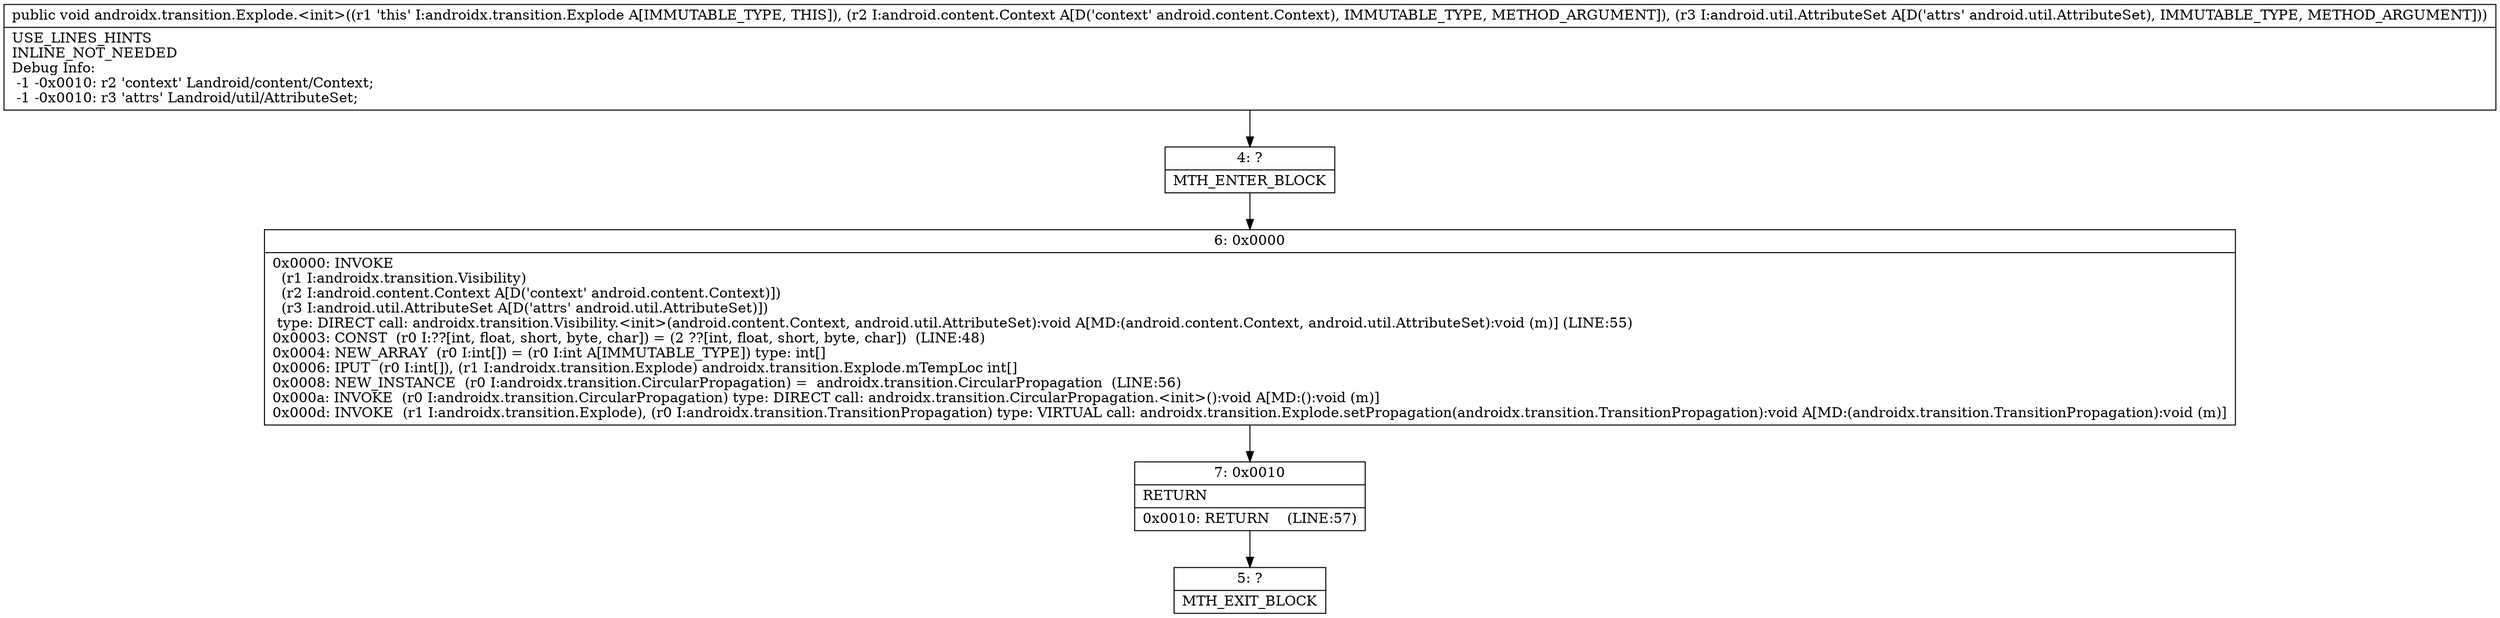 digraph "CFG forandroidx.transition.Explode.\<init\>(Landroid\/content\/Context;Landroid\/util\/AttributeSet;)V" {
Node_4 [shape=record,label="{4\:\ ?|MTH_ENTER_BLOCK\l}"];
Node_6 [shape=record,label="{6\:\ 0x0000|0x0000: INVOKE  \l  (r1 I:androidx.transition.Visibility)\l  (r2 I:android.content.Context A[D('context' android.content.Context)])\l  (r3 I:android.util.AttributeSet A[D('attrs' android.util.AttributeSet)])\l type: DIRECT call: androidx.transition.Visibility.\<init\>(android.content.Context, android.util.AttributeSet):void A[MD:(android.content.Context, android.util.AttributeSet):void (m)] (LINE:55)\l0x0003: CONST  (r0 I:??[int, float, short, byte, char]) = (2 ??[int, float, short, byte, char])  (LINE:48)\l0x0004: NEW_ARRAY  (r0 I:int[]) = (r0 I:int A[IMMUTABLE_TYPE]) type: int[] \l0x0006: IPUT  (r0 I:int[]), (r1 I:androidx.transition.Explode) androidx.transition.Explode.mTempLoc int[] \l0x0008: NEW_INSTANCE  (r0 I:androidx.transition.CircularPropagation) =  androidx.transition.CircularPropagation  (LINE:56)\l0x000a: INVOKE  (r0 I:androidx.transition.CircularPropagation) type: DIRECT call: androidx.transition.CircularPropagation.\<init\>():void A[MD:():void (m)]\l0x000d: INVOKE  (r1 I:androidx.transition.Explode), (r0 I:androidx.transition.TransitionPropagation) type: VIRTUAL call: androidx.transition.Explode.setPropagation(androidx.transition.TransitionPropagation):void A[MD:(androidx.transition.TransitionPropagation):void (m)]\l}"];
Node_7 [shape=record,label="{7\:\ 0x0010|RETURN\l|0x0010: RETURN    (LINE:57)\l}"];
Node_5 [shape=record,label="{5\:\ ?|MTH_EXIT_BLOCK\l}"];
MethodNode[shape=record,label="{public void androidx.transition.Explode.\<init\>((r1 'this' I:androidx.transition.Explode A[IMMUTABLE_TYPE, THIS]), (r2 I:android.content.Context A[D('context' android.content.Context), IMMUTABLE_TYPE, METHOD_ARGUMENT]), (r3 I:android.util.AttributeSet A[D('attrs' android.util.AttributeSet), IMMUTABLE_TYPE, METHOD_ARGUMENT]))  | USE_LINES_HINTS\lINLINE_NOT_NEEDED\lDebug Info:\l  \-1 \-0x0010: r2 'context' Landroid\/content\/Context;\l  \-1 \-0x0010: r3 'attrs' Landroid\/util\/AttributeSet;\l}"];
MethodNode -> Node_4;Node_4 -> Node_6;
Node_6 -> Node_7;
Node_7 -> Node_5;
}

